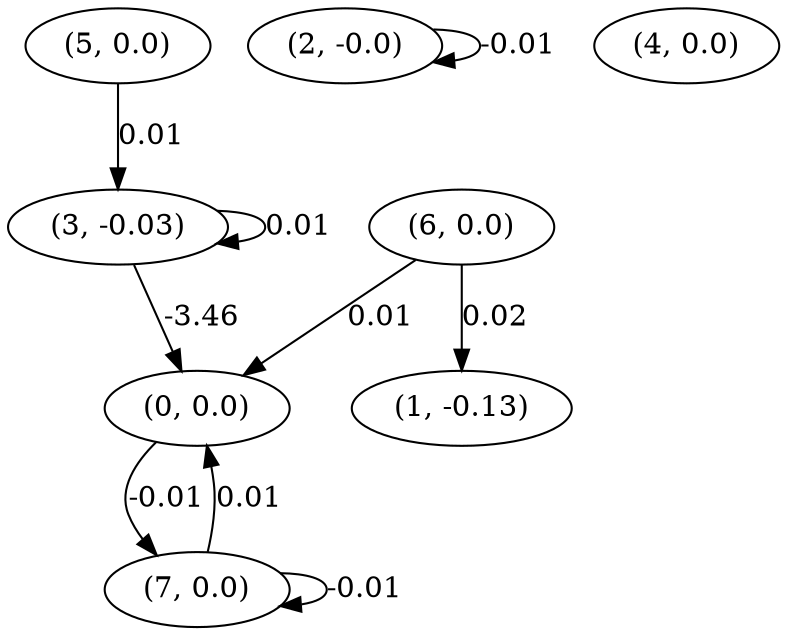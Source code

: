 digraph {
    0 [ label = "(0, 0.0)" ]
    1 [ label = "(1, -0.13)" ]
    2 [ label = "(2, -0.0)" ]
    3 [ label = "(3, -0.03)" ]
    4 [ label = "(4, 0.0)" ]
    5 [ label = "(5, 0.0)" ]
    6 [ label = "(6, 0.0)" ]
    7 [ label = "(7, 0.0)" ]
    2 -> 2 [ label = "-0.01" ]
    3 -> 3 [ label = "0.01" ]
    7 -> 7 [ label = "-0.01" ]
    3 -> 0 [ label = "-3.46" ]
    6 -> 0 [ label = "0.01" ]
    7 -> 0 [ label = "0.01" ]
    6 -> 1 [ label = "0.02" ]
    5 -> 3 [ label = "0.01" ]
    0 -> 7 [ label = "-0.01" ]
}

